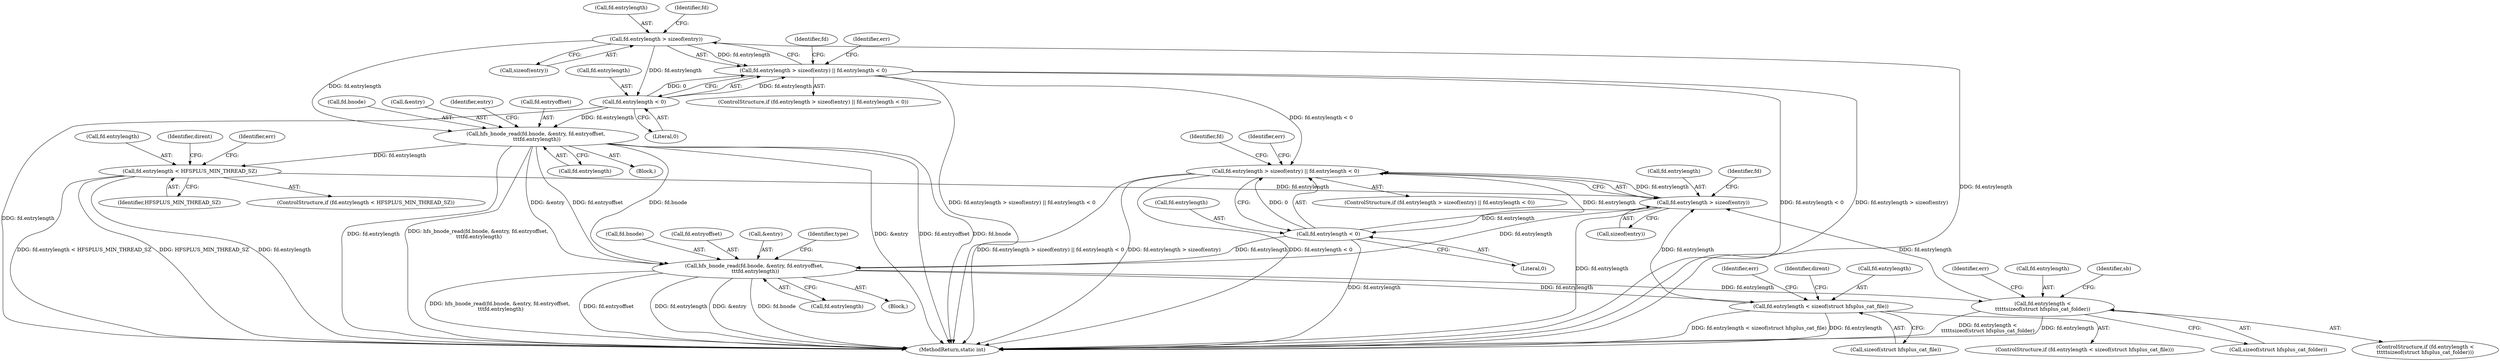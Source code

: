 digraph "0_linux_6f24f892871acc47b40dd594c63606a17c714f77_0@API" {
"1000197" [label="(Call,fd.entrylength > sizeof(entry))"];
"1000196" [label="(Call,fd.entrylength > sizeof(entry) || fd.entrylength < 0)"];
"1000314" [label="(Call,fd.entrylength > sizeof(entry) || fd.entrylength < 0)"];
"1000203" [label="(Call,fd.entrylength < 0)"];
"1000214" [label="(Call,hfs_bnode_read(fd.bnode, &entry, fd.entryoffset,\n \t\t\tfd.entrylength))"];
"1000240" [label="(Call,fd.entrylength < HFSPLUS_MIN_THREAD_SZ)"];
"1000315" [label="(Call,fd.entrylength > sizeof(entry))"];
"1000321" [label="(Call,fd.entrylength < 0)"];
"1000332" [label="(Call,hfs_bnode_read(fd.bnode, &entry, fd.entryoffset,\n \t\t\tfd.entrylength))"];
"1000377" [label="(Call,fd.entrylength <\n\t\t\t\t\tsizeof(struct hfsplus_cat_folder))"];
"1000432" [label="(Call,fd.entrylength < sizeof(struct hfsplus_cat_file))"];
"1000214" [label="(Call,hfs_bnode_read(fd.bnode, &entry, fd.entryoffset,\n \t\t\tfd.entrylength))"];
"1000334" [label="(Identifier,fd)"];
"1000218" [label="(Call,&entry)"];
"1000341" [label="(Call,fd.entrylength)"];
"1000314" [label="(Call,fd.entrylength > sizeof(entry) || fd.entrylength < 0)"];
"1000253" [label="(Identifier,dirent)"];
"1000322" [label="(Call,fd.entrylength)"];
"1000385" [label="(Identifier,err)"];
"1000321" [label="(Call,fd.entrylength < 0)"];
"1000440" [label="(Identifier,err)"];
"1000336" [label="(Call,&entry)"];
"1000207" [label="(Literal,0)"];
"1000323" [label="(Identifier,fd)"];
"1000293" [label="(Block,)"];
"1000436" [label="(Call,sizeof(struct hfsplus_cat_file))"];
"1000216" [label="(Identifier,fd)"];
"1000325" [label="(Literal,0)"];
"1000381" [label="(Call,sizeof(struct hfsplus_cat_folder))"];
"1000432" [label="(Call,fd.entrylength < sizeof(struct hfsplus_cat_file))"];
"1000244" [label="(Identifier,HFSPLUS_MIN_THREAD_SZ)"];
"1000345" [label="(Identifier,type)"];
"1000203" [label="(Call,fd.entrylength < 0)"];
"1000328" [label="(Identifier,err)"];
"1000550" [label="(MethodReturn,static int)"];
"1000333" [label="(Call,fd.bnode)"];
"1000230" [label="(Identifier,entry)"];
"1000201" [label="(Call,sizeof(entry))"];
"1000431" [label="(ControlStructure,if (fd.entrylength < sizeof(struct hfsplus_cat_file)))"];
"1000210" [label="(Identifier,err)"];
"1000247" [label="(Identifier,err)"];
"1000313" [label="(ControlStructure,if (fd.entrylength > sizeof(entry) || fd.entrylength < 0))"];
"1000240" [label="(Call,fd.entrylength < HFSPLUS_MIN_THREAD_SZ)"];
"1000220" [label="(Call,fd.entryoffset)"];
"1000241" [label="(Call,fd.entrylength)"];
"1000446" [label="(Identifier,dirent)"];
"1000433" [label="(Call,fd.entrylength)"];
"1000315" [label="(Call,fd.entrylength > sizeof(entry))"];
"1000215" [label="(Call,fd.bnode)"];
"1000378" [label="(Call,fd.entrylength)"];
"1000198" [label="(Call,fd.entrylength)"];
"1000332" [label="(Call,hfs_bnode_read(fd.bnode, &entry, fd.entryoffset,\n \t\t\tfd.entrylength))"];
"1000376" [label="(ControlStructure,if (fd.entrylength <\n\t\t\t\t\tsizeof(struct hfsplus_cat_folder)))"];
"1000196" [label="(Call,fd.entrylength > sizeof(entry) || fd.entrylength < 0)"];
"1000223" [label="(Call,fd.entrylength)"];
"1000319" [label="(Call,sizeof(entry))"];
"1000177" [label="(Block,)"];
"1000393" [label="(Identifier,sb)"];
"1000204" [label="(Call,fd.entrylength)"];
"1000205" [label="(Identifier,fd)"];
"1000377" [label="(Call,fd.entrylength <\n\t\t\t\t\tsizeof(struct hfsplus_cat_folder))"];
"1000338" [label="(Call,fd.entryoffset)"];
"1000197" [label="(Call,fd.entrylength > sizeof(entry))"];
"1000239" [label="(ControlStructure,if (fd.entrylength < HFSPLUS_MIN_THREAD_SZ))"];
"1000195" [label="(ControlStructure,if (fd.entrylength > sizeof(entry) || fd.entrylength < 0))"];
"1000316" [label="(Call,fd.entrylength)"];
"1000197" -> "1000196"  [label="AST: "];
"1000197" -> "1000201"  [label="CFG: "];
"1000198" -> "1000197"  [label="AST: "];
"1000201" -> "1000197"  [label="AST: "];
"1000205" -> "1000197"  [label="CFG: "];
"1000196" -> "1000197"  [label="CFG: "];
"1000197" -> "1000550"  [label="DDG: fd.entrylength"];
"1000197" -> "1000196"  [label="DDG: fd.entrylength"];
"1000197" -> "1000203"  [label="DDG: fd.entrylength"];
"1000197" -> "1000214"  [label="DDG: fd.entrylength"];
"1000196" -> "1000195"  [label="AST: "];
"1000196" -> "1000203"  [label="CFG: "];
"1000203" -> "1000196"  [label="AST: "];
"1000210" -> "1000196"  [label="CFG: "];
"1000216" -> "1000196"  [label="CFG: "];
"1000196" -> "1000550"  [label="DDG: fd.entrylength < 0"];
"1000196" -> "1000550"  [label="DDG: fd.entrylength > sizeof(entry)"];
"1000196" -> "1000550"  [label="DDG: fd.entrylength > sizeof(entry) || fd.entrylength < 0"];
"1000203" -> "1000196"  [label="DDG: fd.entrylength"];
"1000203" -> "1000196"  [label="DDG: 0"];
"1000196" -> "1000314"  [label="DDG: fd.entrylength < 0"];
"1000314" -> "1000313"  [label="AST: "];
"1000314" -> "1000315"  [label="CFG: "];
"1000314" -> "1000321"  [label="CFG: "];
"1000315" -> "1000314"  [label="AST: "];
"1000321" -> "1000314"  [label="AST: "];
"1000328" -> "1000314"  [label="CFG: "];
"1000334" -> "1000314"  [label="CFG: "];
"1000314" -> "1000550"  [label="DDG: fd.entrylength > sizeof(entry)"];
"1000314" -> "1000550"  [label="DDG: fd.entrylength < 0"];
"1000314" -> "1000550"  [label="DDG: fd.entrylength > sizeof(entry) || fd.entrylength < 0"];
"1000315" -> "1000314"  [label="DDG: fd.entrylength"];
"1000321" -> "1000314"  [label="DDG: fd.entrylength"];
"1000321" -> "1000314"  [label="DDG: 0"];
"1000203" -> "1000207"  [label="CFG: "];
"1000204" -> "1000203"  [label="AST: "];
"1000207" -> "1000203"  [label="AST: "];
"1000203" -> "1000550"  [label="DDG: fd.entrylength"];
"1000203" -> "1000214"  [label="DDG: fd.entrylength"];
"1000214" -> "1000177"  [label="AST: "];
"1000214" -> "1000223"  [label="CFG: "];
"1000215" -> "1000214"  [label="AST: "];
"1000218" -> "1000214"  [label="AST: "];
"1000220" -> "1000214"  [label="AST: "];
"1000223" -> "1000214"  [label="AST: "];
"1000230" -> "1000214"  [label="CFG: "];
"1000214" -> "1000550"  [label="DDG: fd.entrylength"];
"1000214" -> "1000550"  [label="DDG: hfs_bnode_read(fd.bnode, &entry, fd.entryoffset,\n \t\t\tfd.entrylength)"];
"1000214" -> "1000550"  [label="DDG: &entry"];
"1000214" -> "1000550"  [label="DDG: fd.entryoffset"];
"1000214" -> "1000550"  [label="DDG: fd.bnode"];
"1000214" -> "1000240"  [label="DDG: fd.entrylength"];
"1000214" -> "1000332"  [label="DDG: fd.bnode"];
"1000214" -> "1000332"  [label="DDG: &entry"];
"1000214" -> "1000332"  [label="DDG: fd.entryoffset"];
"1000240" -> "1000239"  [label="AST: "];
"1000240" -> "1000244"  [label="CFG: "];
"1000241" -> "1000240"  [label="AST: "];
"1000244" -> "1000240"  [label="AST: "];
"1000247" -> "1000240"  [label="CFG: "];
"1000253" -> "1000240"  [label="CFG: "];
"1000240" -> "1000550"  [label="DDG: fd.entrylength < HFSPLUS_MIN_THREAD_SZ"];
"1000240" -> "1000550"  [label="DDG: HFSPLUS_MIN_THREAD_SZ"];
"1000240" -> "1000550"  [label="DDG: fd.entrylength"];
"1000240" -> "1000315"  [label="DDG: fd.entrylength"];
"1000315" -> "1000319"  [label="CFG: "];
"1000316" -> "1000315"  [label="AST: "];
"1000319" -> "1000315"  [label="AST: "];
"1000323" -> "1000315"  [label="CFG: "];
"1000315" -> "1000550"  [label="DDG: fd.entrylength"];
"1000432" -> "1000315"  [label="DDG: fd.entrylength"];
"1000377" -> "1000315"  [label="DDG: fd.entrylength"];
"1000315" -> "1000321"  [label="DDG: fd.entrylength"];
"1000315" -> "1000332"  [label="DDG: fd.entrylength"];
"1000321" -> "1000325"  [label="CFG: "];
"1000322" -> "1000321"  [label="AST: "];
"1000325" -> "1000321"  [label="AST: "];
"1000321" -> "1000550"  [label="DDG: fd.entrylength"];
"1000321" -> "1000332"  [label="DDG: fd.entrylength"];
"1000332" -> "1000293"  [label="AST: "];
"1000332" -> "1000341"  [label="CFG: "];
"1000333" -> "1000332"  [label="AST: "];
"1000336" -> "1000332"  [label="AST: "];
"1000338" -> "1000332"  [label="AST: "];
"1000341" -> "1000332"  [label="AST: "];
"1000345" -> "1000332"  [label="CFG: "];
"1000332" -> "1000550"  [label="DDG: &entry"];
"1000332" -> "1000550"  [label="DDG: fd.bnode"];
"1000332" -> "1000550"  [label="DDG: hfs_bnode_read(fd.bnode, &entry, fd.entryoffset,\n \t\t\tfd.entrylength)"];
"1000332" -> "1000550"  [label="DDG: fd.entryoffset"];
"1000332" -> "1000550"  [label="DDG: fd.entrylength"];
"1000332" -> "1000377"  [label="DDG: fd.entrylength"];
"1000332" -> "1000432"  [label="DDG: fd.entrylength"];
"1000377" -> "1000376"  [label="AST: "];
"1000377" -> "1000381"  [label="CFG: "];
"1000378" -> "1000377"  [label="AST: "];
"1000381" -> "1000377"  [label="AST: "];
"1000385" -> "1000377"  [label="CFG: "];
"1000393" -> "1000377"  [label="CFG: "];
"1000377" -> "1000550"  [label="DDG: fd.entrylength <\n\t\t\t\t\tsizeof(struct hfsplus_cat_folder)"];
"1000377" -> "1000550"  [label="DDG: fd.entrylength"];
"1000432" -> "1000431"  [label="AST: "];
"1000432" -> "1000436"  [label="CFG: "];
"1000433" -> "1000432"  [label="AST: "];
"1000436" -> "1000432"  [label="AST: "];
"1000440" -> "1000432"  [label="CFG: "];
"1000446" -> "1000432"  [label="CFG: "];
"1000432" -> "1000550"  [label="DDG: fd.entrylength < sizeof(struct hfsplus_cat_file)"];
"1000432" -> "1000550"  [label="DDG: fd.entrylength"];
}
